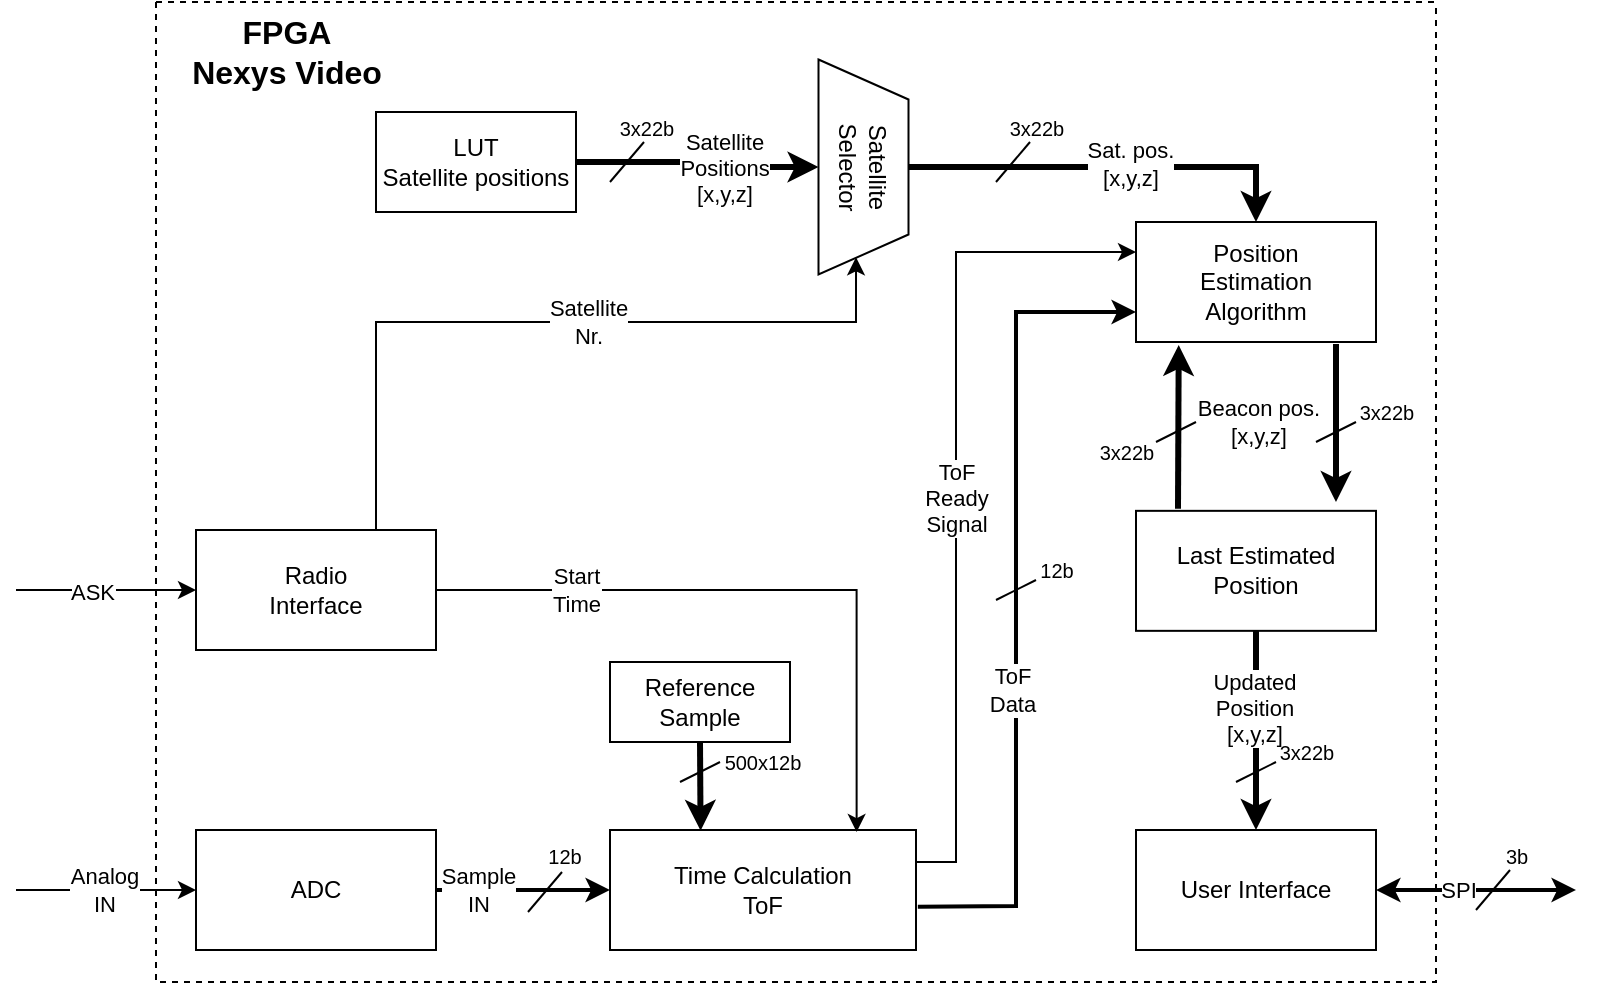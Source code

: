 <mxfile version="21.1.2" type="device">
  <diagram name="Side-1" id="6wTsFMNNPbe6nISa02s1">
    <mxGraphModel dx="1182" dy="683" grid="1" gridSize="10" guides="1" tooltips="1" connect="1" arrows="1" fold="1" page="1" pageScale="1" pageWidth="1169" pageHeight="827" math="0" shadow="0">
      <root>
        <mxCell id="0" />
        <mxCell id="1" parent="0" />
        <mxCell id="tskBs5ETs7ypViL5f1gM-10" value="" style="edgeStyle=orthogonalEdgeStyle;rounded=0;orthogonalLoop=1;jettySize=auto;html=1;strokeWidth=2;" parent="1" source="tskBs5ETs7ypViL5f1gM-1" target="tskBs5ETs7ypViL5f1gM-2" edge="1">
          <mxGeometry relative="1" as="geometry" />
        </mxCell>
        <mxCell id="tskBs5ETs7ypViL5f1gM-43" value="Sample&lt;div&gt;IN&lt;/div&gt;" style="edgeLabel;html=1;align=center;verticalAlign=middle;resizable=0;points=[];" parent="tskBs5ETs7ypViL5f1gM-10" vertex="1" connectable="0">
          <mxGeometry x="0.137" relative="1" as="geometry">
            <mxPoint x="-29" as="offset" />
          </mxGeometry>
        </mxCell>
        <mxCell id="tskBs5ETs7ypViL5f1gM-1" value="ADC" style="rounded=0;whiteSpace=wrap;html=1;" parent="1" vertex="1">
          <mxGeometry x="230" y="504.0" width="120" height="60" as="geometry" />
        </mxCell>
        <mxCell id="tskBs5ETs7ypViL5f1gM-2" value="Time Calculation&lt;div&gt;ToF&lt;/div&gt;" style="rounded=0;whiteSpace=wrap;html=1;" parent="1" vertex="1">
          <mxGeometry x="437" y="504" width="153" height="60" as="geometry" />
        </mxCell>
        <mxCell id="tskBs5ETs7ypViL5f1gM-3" value="&lt;div&gt;Reference&lt;/div&gt;Sample" style="rounded=0;whiteSpace=wrap;html=1;" parent="1" vertex="1">
          <mxGeometry x="437" y="420.0" width="90" height="40" as="geometry" />
        </mxCell>
        <mxCell id="tskBs5ETs7ypViL5f1gM-4" value="Radio&lt;div&gt;Interface&lt;/div&gt;" style="rounded=0;whiteSpace=wrap;html=1;" parent="1" vertex="1">
          <mxGeometry x="230" y="354" width="120" height="60" as="geometry" />
        </mxCell>
        <mxCell id="tskBs5ETs7ypViL5f1gM-23" style="edgeStyle=orthogonalEdgeStyle;rounded=0;orthogonalLoop=1;jettySize=auto;html=1;entryX=0.5;entryY=1;entryDx=0;entryDy=0;strokeWidth=3;" parent="1" source="tskBs5ETs7ypViL5f1gM-5" target="tskBs5ETs7ypViL5f1gM-52" edge="1">
          <mxGeometry relative="1" as="geometry">
            <mxPoint x="530" y="175" as="targetPoint" />
          </mxGeometry>
        </mxCell>
        <mxCell id="tskBs5ETs7ypViL5f1gM-36" value="Satellite&lt;div&gt;Positions&lt;/div&gt;&lt;div&gt;[x,y,z]&lt;/div&gt;" style="edgeLabel;html=1;align=center;verticalAlign=middle;resizable=0;points=[];" parent="tskBs5ETs7ypViL5f1gM-23" vertex="1" connectable="0">
          <mxGeometry x="0.054" y="1" relative="1" as="geometry">
            <mxPoint x="11" y="1" as="offset" />
          </mxGeometry>
        </mxCell>
        <mxCell id="tskBs5ETs7ypViL5f1gM-5" value="LUT&lt;div&gt;Satellite positions&lt;/div&gt;" style="rounded=0;whiteSpace=wrap;html=1;" parent="1" vertex="1">
          <mxGeometry x="320" y="145" width="100" height="50" as="geometry" />
        </mxCell>
        <mxCell id="tskBs5ETs7ypViL5f1gM-24" style="edgeStyle=orthogonalEdgeStyle;rounded=0;orthogonalLoop=1;jettySize=auto;html=1;entryX=0.5;entryY=0;entryDx=0;entryDy=0;strokeWidth=3;exitX=0.5;exitY=0;exitDx=0;exitDy=0;" parent="1" source="tskBs5ETs7ypViL5f1gM-52" target="tskBs5ETs7ypViL5f1gM-7" edge="1">
          <mxGeometry relative="1" as="geometry">
            <mxPoint x="625" y="175" as="sourcePoint" />
          </mxGeometry>
        </mxCell>
        <mxCell id="tskBs5ETs7ypViL5f1gM-25" value="Sat. pos.&lt;div&gt;[x,y,z]&lt;/div&gt;" style="edgeLabel;html=1;align=center;verticalAlign=middle;resizable=0;points=[];" parent="tskBs5ETs7ypViL5f1gM-24" vertex="1" connectable="0">
          <mxGeometry x="0.098" y="2" relative="1" as="geometry">
            <mxPoint as="offset" />
          </mxGeometry>
        </mxCell>
        <mxCell id="tskBs5ETs7ypViL5f1gM-7" value="Position&lt;div&gt;Estimation&lt;/div&gt;&lt;div&gt;Algorithm&lt;/div&gt;" style="rounded=0;whiteSpace=wrap;html=1;" parent="1" vertex="1">
          <mxGeometry x="700" y="200" width="120" height="60" as="geometry" />
        </mxCell>
        <mxCell id="tskBs5ETs7ypViL5f1gM-34" style="edgeStyle=orthogonalEdgeStyle;rounded=0;orthogonalLoop=1;jettySize=auto;html=1;entryX=0.5;entryY=0;entryDx=0;entryDy=0;strokeWidth=3;" parent="1" source="tskBs5ETs7ypViL5f1gM-8" target="tskBs5ETs7ypViL5f1gM-9" edge="1">
          <mxGeometry relative="1" as="geometry" />
        </mxCell>
        <mxCell id="tskBs5ETs7ypViL5f1gM-35" value="Updated&lt;div&gt;Position&lt;/div&gt;&lt;div&gt;[x,y,z]&lt;/div&gt;" style="edgeLabel;html=1;align=center;verticalAlign=middle;resizable=0;points=[];" parent="tskBs5ETs7ypViL5f1gM-34" vertex="1" connectable="0">
          <mxGeometry x="-0.236" y="-1" relative="1" as="geometry">
            <mxPoint as="offset" />
          </mxGeometry>
        </mxCell>
        <mxCell id="tskBs5ETs7ypViL5f1gM-8" value="Last Estimated&lt;div&gt;Position&lt;/div&gt;" style="rounded=0;whiteSpace=wrap;html=1;" parent="1" vertex="1">
          <mxGeometry x="700" y="344.42" width="120" height="60" as="geometry" />
        </mxCell>
        <mxCell id="tskBs5ETs7ypViL5f1gM-9" value="User Interface" style="rounded=0;whiteSpace=wrap;html=1;" parent="1" vertex="1">
          <mxGeometry x="700" y="504" width="120" height="60" as="geometry" />
        </mxCell>
        <mxCell id="tskBs5ETs7ypViL5f1gM-12" style="edgeStyle=orthogonalEdgeStyle;rounded=0;orthogonalLoop=1;jettySize=auto;html=1;entryX=0.806;entryY=0.017;entryDx=0;entryDy=0;entryPerimeter=0;" parent="1" source="tskBs5ETs7ypViL5f1gM-4" target="tskBs5ETs7ypViL5f1gM-2" edge="1">
          <mxGeometry relative="1" as="geometry">
            <Array as="points">
              <mxPoint x="560" y="384" />
            </Array>
          </mxGeometry>
        </mxCell>
        <mxCell id="tskBs5ETs7ypViL5f1gM-42" value="Start&lt;div&gt;Time&lt;/div&gt;" style="edgeLabel;html=1;align=center;verticalAlign=middle;resizable=0;points=[];" parent="tskBs5ETs7ypViL5f1gM-12" vertex="1" connectable="0">
          <mxGeometry x="0.049" y="1" relative="1" as="geometry">
            <mxPoint x="-104" y="1" as="offset" />
          </mxGeometry>
        </mxCell>
        <mxCell id="tskBs5ETs7ypViL5f1gM-14" value="" style="endArrow=classic;html=1;rounded=0;entryX=0;entryY=0.25;entryDx=0;entryDy=0;" parent="1" target="tskBs5ETs7ypViL5f1gM-7" edge="1">
          <mxGeometry width="50" height="50" relative="1" as="geometry">
            <mxPoint x="590" y="520" as="sourcePoint" />
            <mxPoint x="680" y="300" as="targetPoint" />
            <Array as="points">
              <mxPoint x="610" y="520" />
              <mxPoint x="610" y="215" />
            </Array>
          </mxGeometry>
        </mxCell>
        <mxCell id="tskBs5ETs7ypViL5f1gM-15" value="ToF&lt;div&gt;Ready&lt;/div&gt;&lt;div&gt;Signal&lt;/div&gt;" style="edgeLabel;html=1;align=center;verticalAlign=middle;resizable=0;points=[];" parent="tskBs5ETs7ypViL5f1gM-14" vertex="1" connectable="0">
          <mxGeometry x="-0.023" relative="1" as="geometry">
            <mxPoint as="offset" />
          </mxGeometry>
        </mxCell>
        <mxCell id="tskBs5ETs7ypViL5f1gM-16" value="" style="endArrow=classic;html=1;rounded=0;exitX=1.006;exitY=0.639;exitDx=0;exitDy=0;exitPerimeter=0;entryX=0;entryY=0.75;entryDx=0;entryDy=0;strokeWidth=2;" parent="1" source="tskBs5ETs7ypViL5f1gM-2" target="tskBs5ETs7ypViL5f1gM-7" edge="1">
          <mxGeometry width="50" height="50" relative="1" as="geometry">
            <mxPoint x="670" y="390" as="sourcePoint" />
            <mxPoint x="720" y="340" as="targetPoint" />
            <Array as="points">
              <mxPoint x="640" y="542" />
              <mxPoint x="640" y="245" />
            </Array>
          </mxGeometry>
        </mxCell>
        <mxCell id="tskBs5ETs7ypViL5f1gM-18" value="ToF&lt;div&gt;Data&lt;/div&gt;" style="edgeLabel;html=1;align=center;verticalAlign=middle;resizable=0;points=[];" parent="tskBs5ETs7ypViL5f1gM-16" vertex="1" connectable="0">
          <mxGeometry x="-0.227" y="2" relative="1" as="geometry">
            <mxPoint as="offset" />
          </mxGeometry>
        </mxCell>
        <mxCell id="tskBs5ETs7ypViL5f1gM-21" value="" style="endArrow=classic;html=1;rounded=0;entryX=0.92;entryY=0.583;entryDx=0;entryDy=0;exitX=0.75;exitY=0;exitDx=0;exitDy=0;entryPerimeter=0;" parent="1" source="tskBs5ETs7ypViL5f1gM-4" target="tskBs5ETs7ypViL5f1gM-52" edge="1">
          <mxGeometry width="50" height="50" relative="1" as="geometry">
            <mxPoint x="377" y="350" as="sourcePoint" />
            <mxPoint x="553.75" y="200" as="targetPoint" />
            <Array as="points">
              <mxPoint x="320" y="250" />
              <mxPoint x="560" y="250" />
            </Array>
          </mxGeometry>
        </mxCell>
        <mxCell id="tskBs5ETs7ypViL5f1gM-22" value="Satellite&lt;div&gt;Nr.&lt;/div&gt;" style="edgeLabel;html=1;align=center;verticalAlign=middle;resizable=0;points=[];" parent="tskBs5ETs7ypViL5f1gM-21" vertex="1" connectable="0">
          <mxGeometry x="0.115" relative="1" as="geometry">
            <mxPoint as="offset" />
          </mxGeometry>
        </mxCell>
        <mxCell id="tskBs5ETs7ypViL5f1gM-27" value="" style="endArrow=classic;html=1;rounded=0;strokeWidth=3;" parent="1" edge="1">
          <mxGeometry width="50" height="50" relative="1" as="geometry">
            <mxPoint x="800" y="261" as="sourcePoint" />
            <mxPoint x="800" y="340" as="targetPoint" />
          </mxGeometry>
        </mxCell>
        <mxCell id="tskBs5ETs7ypViL5f1gM-32" value="Beacon pos.&lt;div&gt;[x,y,z]&lt;/div&gt;" style="edgeLabel;html=1;align=center;verticalAlign=middle;resizable=0;points=[];" parent="tskBs5ETs7ypViL5f1gM-27" vertex="1" connectable="0">
          <mxGeometry x="-0.423" relative="1" as="geometry">
            <mxPoint x="-39" y="16" as="offset" />
          </mxGeometry>
        </mxCell>
        <mxCell id="tskBs5ETs7ypViL5f1gM-28" value="" style="endArrow=classic;html=1;rounded=0;entryX=0.178;entryY=1.025;entryDx=0;entryDy=0;exitX=0.175;exitY=-0.017;exitDx=0;exitDy=0;strokeWidth=3;entryPerimeter=0;exitPerimeter=0;" parent="1" source="tskBs5ETs7ypViL5f1gM-8" target="tskBs5ETs7ypViL5f1gM-7" edge="1">
          <mxGeometry width="50" height="50" relative="1" as="geometry">
            <mxPoint x="610" y="320" as="sourcePoint" />
            <mxPoint x="660" y="270" as="targetPoint" />
          </mxGeometry>
        </mxCell>
        <mxCell id="tskBs5ETs7ypViL5f1gM-30" value="" style="endArrow=none;html=1;rounded=0;" parent="1" edge="1">
          <mxGeometry width="50" height="50" relative="1" as="geometry">
            <mxPoint x="710" y="310" as="sourcePoint" />
            <mxPoint x="730" y="300" as="targetPoint" />
          </mxGeometry>
        </mxCell>
        <mxCell id="tskBs5ETs7ypViL5f1gM-31" value="" style="endArrow=none;html=1;rounded=0;" parent="1" edge="1">
          <mxGeometry width="50" height="50" relative="1" as="geometry">
            <mxPoint x="790" y="310" as="sourcePoint" />
            <mxPoint x="810" y="300" as="targetPoint" />
          </mxGeometry>
        </mxCell>
        <mxCell id="tskBs5ETs7ypViL5f1gM-37" value="" style="endArrow=none;html=1;rounded=0;" parent="1" edge="1">
          <mxGeometry width="50" height="50" relative="1" as="geometry">
            <mxPoint x="750" y="480" as="sourcePoint" />
            <mxPoint x="770" y="470" as="targetPoint" />
          </mxGeometry>
        </mxCell>
        <mxCell id="tskBs5ETs7ypViL5f1gM-41" value="" style="endArrow=none;html=1;rounded=0;" parent="1" edge="1">
          <mxGeometry width="50" height="50" relative="1" as="geometry">
            <mxPoint x="437" y="180" as="sourcePoint" />
            <mxPoint x="454" y="160" as="targetPoint" />
          </mxGeometry>
        </mxCell>
        <mxCell id="tskBs5ETs7ypViL5f1gM-44" value="" style="endArrow=classic;html=1;rounded=0;exitX=0.5;exitY=1;exitDx=0;exitDy=0;entryX=0.296;entryY=0.006;entryDx=0;entryDy=0;entryPerimeter=0;strokeWidth=3;" parent="1" source="tskBs5ETs7ypViL5f1gM-3" target="tskBs5ETs7ypViL5f1gM-2" edge="1">
          <mxGeometry width="50" height="50" relative="1" as="geometry">
            <mxPoint x="450" y="440" as="sourcePoint" />
            <mxPoint x="500" y="390" as="targetPoint" />
          </mxGeometry>
        </mxCell>
        <mxCell id="tskBs5ETs7ypViL5f1gM-46" value="" style="endArrow=classic;startArrow=classic;html=1;rounded=0;exitX=1;exitY=0.5;exitDx=0;exitDy=0;strokeWidth=2;" parent="1" source="tskBs5ETs7ypViL5f1gM-9" edge="1">
          <mxGeometry width="50" height="50" relative="1" as="geometry">
            <mxPoint x="850" y="510" as="sourcePoint" />
            <mxPoint x="920" y="534" as="targetPoint" />
          </mxGeometry>
        </mxCell>
        <mxCell id="tskBs5ETs7ypViL5f1gM-47" value="SPI" style="edgeLabel;html=1;align=center;verticalAlign=middle;resizable=0;points=[];" parent="tskBs5ETs7ypViL5f1gM-46" vertex="1" connectable="0">
          <mxGeometry x="0.475" y="-1" relative="1" as="geometry">
            <mxPoint x="-33" y="-1" as="offset" />
          </mxGeometry>
        </mxCell>
        <mxCell id="tskBs5ETs7ypViL5f1gM-48" value="" style="endArrow=none;html=1;rounded=0;" parent="1" edge="1">
          <mxGeometry width="50" height="50" relative="1" as="geometry">
            <mxPoint x="630" y="389" as="sourcePoint" />
            <mxPoint x="650" y="379" as="targetPoint" />
          </mxGeometry>
        </mxCell>
        <mxCell id="tskBs5ETs7ypViL5f1gM-49" value="" style="endArrow=none;html=1;rounded=0;" parent="1" edge="1">
          <mxGeometry width="50" height="50" relative="1" as="geometry">
            <mxPoint x="472" y="480" as="sourcePoint" />
            <mxPoint x="492" y="470" as="targetPoint" />
          </mxGeometry>
        </mxCell>
        <mxCell id="tskBs5ETs7ypViL5f1gM-50" value="" style="endArrow=none;html=1;rounded=0;" parent="1" edge="1">
          <mxGeometry width="50" height="50" relative="1" as="geometry">
            <mxPoint x="630" y="180" as="sourcePoint" />
            <mxPoint x="647" y="160" as="targetPoint" />
          </mxGeometry>
        </mxCell>
        <mxCell id="tskBs5ETs7ypViL5f1gM-51" value="" style="endArrow=none;html=1;rounded=0;" parent="1" edge="1">
          <mxGeometry width="50" height="50" relative="1" as="geometry">
            <mxPoint x="870" y="544" as="sourcePoint" />
            <mxPoint x="887" y="524" as="targetPoint" />
          </mxGeometry>
        </mxCell>
        <mxCell id="tskBs5ETs7ypViL5f1gM-52" value="Satellite&lt;div&gt;Selector&lt;/div&gt;" style="shape=trapezoid;perimeter=trapezoidPerimeter;whiteSpace=wrap;html=1;fixedSize=1;rotation=90;size=20;" parent="1" vertex="1">
          <mxGeometry x="510" y="150" width="107.5" height="45" as="geometry" />
        </mxCell>
        <mxCell id="tskBs5ETs7ypViL5f1gM-53" value="" style="swimlane;startSize=0;dashed=1;" parent="1" vertex="1">
          <mxGeometry x="210" y="90" width="640" height="490" as="geometry">
            <mxRectangle x="210" y="90" width="50" height="40" as="alternateBounds" />
          </mxGeometry>
        </mxCell>
        <mxCell id="tskBs5ETs7ypViL5f1gM-54" value="&lt;font size=&quot;1&quot; style=&quot;&quot;&gt;&lt;b style=&quot;font-size: 16px;&quot;&gt;FPGA&lt;/b&gt;&lt;/font&gt;&lt;div&gt;&lt;font size=&quot;1&quot; style=&quot;&quot;&gt;&lt;b style=&quot;font-size: 16px;&quot;&gt;Nexys Video&lt;/b&gt;&lt;/font&gt;&lt;/div&gt;" style="text;html=1;align=center;verticalAlign=middle;resizable=0;points=[];autosize=1;strokeColor=none;fillColor=none;" parent="tskBs5ETs7ypViL5f1gM-53" vertex="1">
          <mxGeometry x="5" width="120" height="50" as="geometry" />
        </mxCell>
        <mxCell id="tskBs5ETs7ypViL5f1gM-57" value="&lt;font style=&quot;font-size: 10px;&quot;&gt;12b&lt;/font&gt;" style="text;html=1;align=center;verticalAlign=middle;resizable=0;points=[];autosize=1;strokeColor=none;fillColor=none;" parent="tskBs5ETs7ypViL5f1gM-53" vertex="1">
          <mxGeometry x="430" y="269.42" width="40" height="30" as="geometry" />
        </mxCell>
        <mxCell id="tskBs5ETs7ypViL5f1gM-59" value="&lt;font style=&quot;font-size: 10px;&quot;&gt;3x22b&lt;/font&gt;" style="text;html=1;align=center;verticalAlign=middle;resizable=0;points=[];autosize=1;strokeColor=none;fillColor=none;" parent="tskBs5ETs7ypViL5f1gM-53" vertex="1">
          <mxGeometry x="590" y="190" width="50" height="30" as="geometry" />
        </mxCell>
        <mxCell id="tskBs5ETs7ypViL5f1gM-60" value="&lt;font style=&quot;font-size: 10px;&quot;&gt;3x22b&lt;/font&gt;" style="text;html=1;align=center;verticalAlign=middle;resizable=0;points=[];autosize=1;strokeColor=none;fillColor=none;" parent="tskBs5ETs7ypViL5f1gM-53" vertex="1">
          <mxGeometry x="460" y="210" width="50" height="30" as="geometry" />
        </mxCell>
        <mxCell id="tskBs5ETs7ypViL5f1gM-61" value="&lt;font style=&quot;font-size: 10px;&quot;&gt;3x22b&lt;/font&gt;" style="text;html=1;align=center;verticalAlign=middle;resizable=0;points=[];autosize=1;strokeColor=none;fillColor=none;" parent="tskBs5ETs7ypViL5f1gM-53" vertex="1">
          <mxGeometry x="220" y="48" width="50" height="30" as="geometry" />
        </mxCell>
        <mxCell id="tskBs5ETs7ypViL5f1gM-62" value="&lt;font style=&quot;font-size: 10px;&quot;&gt;3x22b&lt;/font&gt;" style="text;html=1;align=center;verticalAlign=middle;resizable=0;points=[];autosize=1;strokeColor=none;fillColor=none;" parent="tskBs5ETs7ypViL5f1gM-53" vertex="1">
          <mxGeometry x="550" y="360" width="50" height="30" as="geometry" />
        </mxCell>
        <mxCell id="tskBs5ETs7ypViL5f1gM-63" value="&lt;font style=&quot;font-size: 10px;&quot;&gt;500x12b&lt;/font&gt;" style="text;html=1;align=center;verticalAlign=middle;resizable=0;points=[];autosize=1;strokeColor=none;fillColor=none;" parent="tskBs5ETs7ypViL5f1gM-53" vertex="1">
          <mxGeometry x="273" y="365" width="60" height="30" as="geometry" />
        </mxCell>
        <mxCell id="tskBs5ETs7ypViL5f1gM-65" value="" style="endArrow=none;html=1;rounded=0;" parent="tskBs5ETs7ypViL5f1gM-53" edge="1">
          <mxGeometry width="50" height="50" relative="1" as="geometry">
            <mxPoint x="186" y="455" as="sourcePoint" />
            <mxPoint x="203" y="435" as="targetPoint" />
          </mxGeometry>
        </mxCell>
        <mxCell id="tskBs5ETs7ypViL5f1gM-66" value="&lt;font style=&quot;font-size: 10px;&quot;&gt;12b&lt;/font&gt;" style="text;html=1;align=center;verticalAlign=middle;resizable=0;points=[];autosize=1;strokeColor=none;fillColor=none;" parent="tskBs5ETs7ypViL5f1gM-53" vertex="1">
          <mxGeometry x="184" y="412" width="40" height="30" as="geometry" />
        </mxCell>
        <mxCell id="tskBs5ETs7ypViL5f1gM-55" value="" style="endArrow=classic;html=1;rounded=0;entryX=0;entryY=0.5;entryDx=0;entryDy=0;strokeWidth=1;" parent="1" edge="1">
          <mxGeometry width="50" height="50" relative="1" as="geometry">
            <mxPoint x="140" y="534" as="sourcePoint" />
            <mxPoint x="230" y="534" as="targetPoint" />
          </mxGeometry>
        </mxCell>
        <mxCell id="tskBs5ETs7ypViL5f1gM-56" value="Analog&lt;div&gt;IN&lt;/div&gt;" style="edgeLabel;html=1;align=center;verticalAlign=middle;resizable=0;points=[];" parent="tskBs5ETs7ypViL5f1gM-55" vertex="1" connectable="0">
          <mxGeometry x="-0.027" relative="1" as="geometry">
            <mxPoint as="offset" />
          </mxGeometry>
        </mxCell>
        <mxCell id="tskBs5ETs7ypViL5f1gM-58" value="&lt;font style=&quot;font-size: 10px;&quot;&gt;3x22b&lt;/font&gt;" style="text;html=1;align=center;verticalAlign=middle;resizable=0;points=[];autosize=1;strokeColor=none;fillColor=none;" parent="1" vertex="1">
          <mxGeometry x="625" y="138" width="50" height="30" as="geometry" />
        </mxCell>
        <mxCell id="tskBs5ETs7ypViL5f1gM-67" value="" style="endArrow=classic;html=1;rounded=0;entryX=0;entryY=0.5;entryDx=0;entryDy=0;" parent="1" target="tskBs5ETs7ypViL5f1gM-4" edge="1">
          <mxGeometry width="50" height="50" relative="1" as="geometry">
            <mxPoint x="140" y="384" as="sourcePoint" />
            <mxPoint x="190" y="364" as="targetPoint" />
          </mxGeometry>
        </mxCell>
        <mxCell id="tskBs5ETs7ypViL5f1gM-69" value="ASK" style="edgeLabel;html=1;align=center;verticalAlign=middle;resizable=0;points=[];" parent="tskBs5ETs7ypViL5f1gM-67" vertex="1" connectable="0">
          <mxGeometry x="-0.169" y="-1" relative="1" as="geometry">
            <mxPoint as="offset" />
          </mxGeometry>
        </mxCell>
        <mxCell id="tskBs5ETs7ypViL5f1gM-71" value="&lt;font style=&quot;font-size: 10px;&quot;&gt;3b&lt;/font&gt;" style="text;html=1;align=center;verticalAlign=middle;resizable=0;points=[];autosize=1;strokeColor=none;fillColor=none;" parent="1" vertex="1">
          <mxGeometry x="875" y="502" width="30" height="30" as="geometry" />
        </mxCell>
      </root>
    </mxGraphModel>
  </diagram>
</mxfile>
